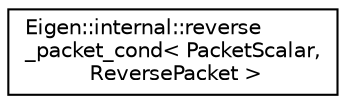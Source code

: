digraph "Graphical Class Hierarchy"
{
  edge [fontname="Helvetica",fontsize="10",labelfontname="Helvetica",labelfontsize="10"];
  node [fontname="Helvetica",fontsize="10",shape=record];
  rankdir="LR";
  Node1 [label="Eigen::internal::reverse\l_packet_cond\< PacketScalar,\l ReversePacket \>",height=0.2,width=0.4,color="black", fillcolor="white", style="filled",URL="$struct_eigen_1_1internal_1_1reverse__packet__cond.html"];
}
